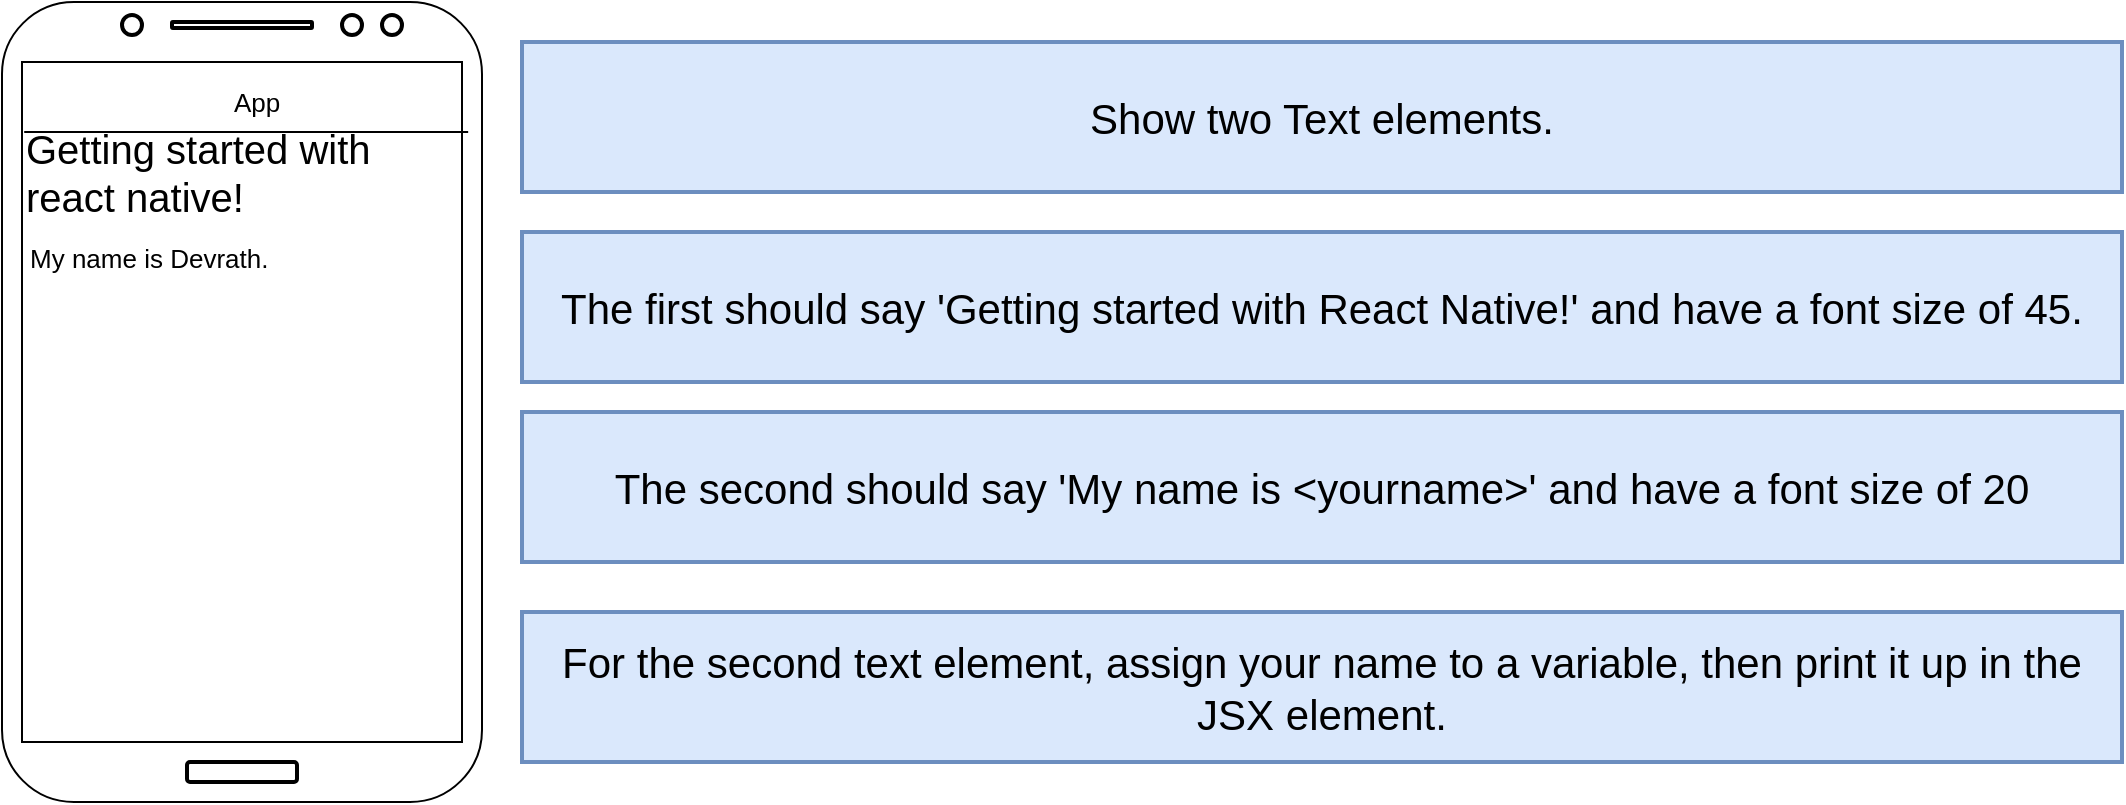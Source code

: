 <mxfile version="15.8.7" type="device"><diagram id="BokgC9JU3StNBPOaZ0SD" name="Page-1"><mxGraphModel dx="549" dy="1735" grid="1" gridSize="10" guides="1" tooltips="1" connect="1" arrows="1" fold="1" page="1" pageScale="1" pageWidth="827" pageHeight="1169" math="0" shadow="0"><root><mxCell id="0"/><mxCell id="1" parent="0"/><mxCell id="nEJZpYUQ00kUBh38zuO8-4" value="" style="rounded=1;whiteSpace=wrap;html=1;direction=south;" vertex="1" parent="1"><mxGeometry x="400" y="-400" width="240" height="400" as="geometry"/></mxCell><mxCell id="nEJZpYUQ00kUBh38zuO8-6" value="" style="rounded=0;whiteSpace=wrap;html=1;" vertex="1" parent="1"><mxGeometry x="410" y="-370" width="220" height="340" as="geometry"/></mxCell><mxCell id="nEJZpYUQ00kUBh38zuO8-7" value="" style="endArrow=none;html=1;rounded=0;exitX=0.005;exitY=0.103;exitDx=0;exitDy=0;exitPerimeter=0;entryX=1.014;entryY=0.103;entryDx=0;entryDy=0;entryPerimeter=0;" edge="1" parent="1" source="nEJZpYUQ00kUBh38zuO8-6" target="nEJZpYUQ00kUBh38zuO8-6"><mxGeometry width="50" height="50" relative="1" as="geometry"><mxPoint x="490" y="-250" as="sourcePoint"/><mxPoint x="630" y="-335" as="targetPoint"/><Array as="points"/></mxGeometry></mxCell><mxCell id="nEJZpYUQ00kUBh38zuO8-8" value="&lt;font style=&quot;font-size: 13px&quot;&gt;App&lt;/font&gt;" style="edgeLabel;html=1;align=center;verticalAlign=middle;resizable=0;points=[];" vertex="1" connectable="0" parent="nEJZpYUQ00kUBh38zuO8-7"><mxGeometry x="0.805" relative="1" as="geometry"><mxPoint x="-85" y="-15" as="offset"/></mxGeometry></mxCell><mxCell id="nEJZpYUQ00kUBh38zuO8-10" value="&lt;font style=&quot;font-size: 20px&quot;&gt;Getting started with react native!&lt;/font&gt;" style="text;html=1;strokeColor=none;fillColor=none;align=left;verticalAlign=middle;whiteSpace=wrap;rounded=0;fontSize=13;" vertex="1" parent="1"><mxGeometry x="410" y="-330" width="220" height="30" as="geometry"/></mxCell><mxCell id="nEJZpYUQ00kUBh38zuO8-11" value="&lt;font style=&quot;font-size: 13px&quot;&gt;My name is Devrath.&lt;/font&gt;" style="text;html=1;strokeColor=none;fillColor=none;align=left;verticalAlign=middle;whiteSpace=wrap;rounded=0;fontSize=20;" vertex="1" parent="1"><mxGeometry x="412" y="-290" width="216" height="30" as="geometry"/></mxCell><mxCell id="nEJZpYUQ00kUBh38zuO8-13" value="" style="rounded=1;whiteSpace=wrap;html=1;fontSize=13;strokeWidth=2;fontColor=default;labelBorderColor=none;" vertex="1" parent="1"><mxGeometry x="485" y="-390" width="70" height="3" as="geometry"/></mxCell><mxCell id="nEJZpYUQ00kUBh38zuO8-14" value="" style="ellipse;whiteSpace=wrap;html=1;aspect=fixed;labelBorderColor=none;fontSize=13;fontColor=default;strokeWidth=2;" vertex="1" parent="1"><mxGeometry x="460" y="-393.5" width="10" height="10" as="geometry"/></mxCell><mxCell id="nEJZpYUQ00kUBh38zuO8-15" value="" style="ellipse;whiteSpace=wrap;html=1;aspect=fixed;labelBorderColor=none;fontSize=13;fontColor=default;strokeWidth=2;" vertex="1" parent="1"><mxGeometry x="570" y="-393.5" width="10" height="10" as="geometry"/></mxCell><mxCell id="nEJZpYUQ00kUBh38zuO8-16" value="" style="ellipse;whiteSpace=wrap;html=1;aspect=fixed;labelBorderColor=none;fontSize=13;fontColor=default;strokeWidth=2;" vertex="1" parent="1"><mxGeometry x="590" y="-393.5" width="10" height="10" as="geometry"/></mxCell><mxCell id="nEJZpYUQ00kUBh38zuO8-17" value="" style="rounded=1;whiteSpace=wrap;html=1;fontSize=13;strokeWidth=2;fontColor=default;labelBorderColor=none;" vertex="1" parent="1"><mxGeometry x="492.5" y="-20" width="55" height="10" as="geometry"/></mxCell><mxCell id="nEJZpYUQ00kUBh38zuO8-18" value="&lt;font style=&quot;font-size: 21px&quot;&gt;Show two Text elements.&lt;/font&gt;" style="rounded=0;whiteSpace=wrap;html=1;labelBorderColor=none;fontSize=13;strokeWidth=2;fillColor=#dae8fc;strokeColor=#6c8ebf;" vertex="1" parent="1"><mxGeometry x="660" y="-380" width="800" height="75" as="geometry"/></mxCell><mxCell id="nEJZpYUQ00kUBh38zuO8-19" value="&lt;font style=&quot;font-size: 21px&quot;&gt;The first should say 'Getting started with React Native!' and have a font size of 45.&lt;/font&gt;" style="rounded=0;whiteSpace=wrap;html=1;labelBorderColor=none;fontSize=13;strokeWidth=2;fillColor=#dae8fc;strokeColor=#6c8ebf;" vertex="1" parent="1"><mxGeometry x="660" y="-285" width="800" height="75" as="geometry"/></mxCell><mxCell id="nEJZpYUQ00kUBh38zuO8-20" value="&lt;font style=&quot;font-size: 21px&quot;&gt;The second should say 'My name is &amp;lt;yourname&amp;gt;' and have a font size of 20&lt;/font&gt;" style="rounded=0;whiteSpace=wrap;html=1;labelBorderColor=none;fontSize=13;strokeWidth=2;fillColor=#dae8fc;strokeColor=#6c8ebf;" vertex="1" parent="1"><mxGeometry x="660" y="-195" width="800" height="75" as="geometry"/></mxCell><mxCell id="nEJZpYUQ00kUBh38zuO8-21" value="&lt;font style=&quot;font-size: 21px&quot;&gt;For the second text element, assign your name to a variable, then print it up in the JSX element.&lt;/font&gt;" style="rounded=0;whiteSpace=wrap;html=1;labelBorderColor=none;fontSize=13;strokeWidth=2;fillColor=#dae8fc;strokeColor=#6c8ebf;" vertex="1" parent="1"><mxGeometry x="660" y="-95" width="800" height="75" as="geometry"/></mxCell></root></mxGraphModel></diagram></mxfile>
